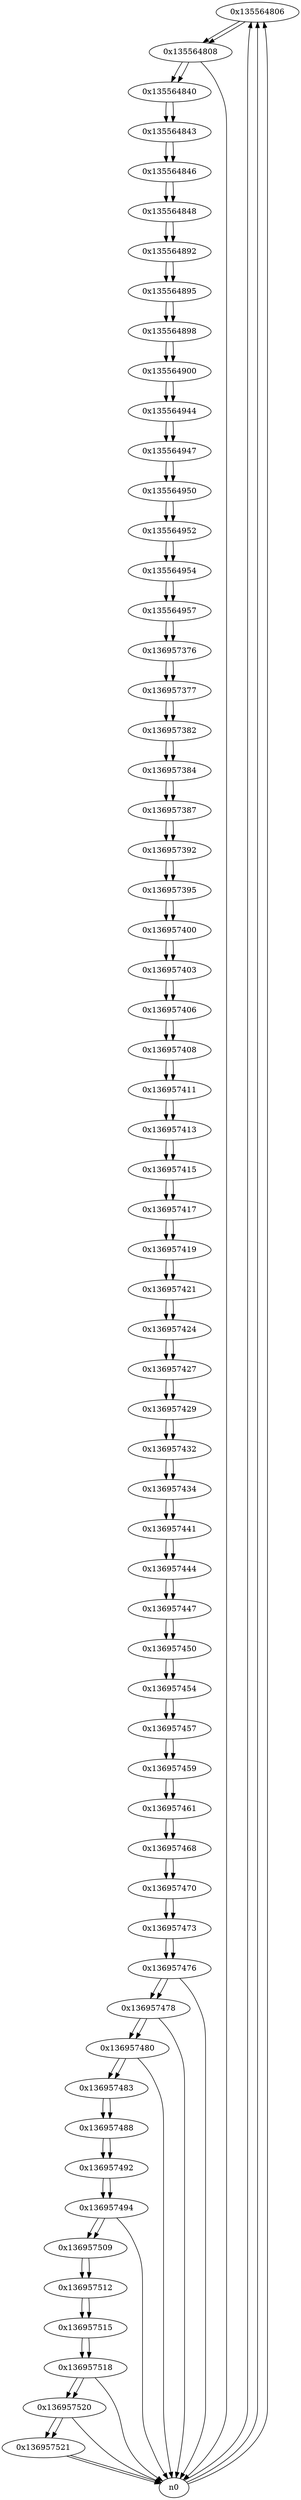digraph G{
/* nodes */
  n1 [label="0x135564806"]
  n2 [label="0x135564808"]
  n3 [label="0x135564840"]
  n4 [label="0x135564843"]
  n5 [label="0x135564846"]
  n6 [label="0x135564848"]
  n7 [label="0x135564892"]
  n8 [label="0x135564895"]
  n9 [label="0x135564898"]
  n10 [label="0x135564900"]
  n11 [label="0x135564944"]
  n12 [label="0x135564947"]
  n13 [label="0x135564950"]
  n14 [label="0x135564952"]
  n15 [label="0x135564954"]
  n16 [label="0x135564957"]
  n17 [label="0x136957376"]
  n18 [label="0x136957377"]
  n19 [label="0x136957382"]
  n20 [label="0x136957384"]
  n21 [label="0x136957387"]
  n22 [label="0x136957392"]
  n23 [label="0x136957395"]
  n24 [label="0x136957400"]
  n25 [label="0x136957403"]
  n26 [label="0x136957406"]
  n27 [label="0x136957408"]
  n28 [label="0x136957411"]
  n29 [label="0x136957413"]
  n30 [label="0x136957415"]
  n31 [label="0x136957417"]
  n32 [label="0x136957419"]
  n33 [label="0x136957421"]
  n34 [label="0x136957424"]
  n35 [label="0x136957427"]
  n36 [label="0x136957429"]
  n37 [label="0x136957432"]
  n38 [label="0x136957434"]
  n39 [label="0x136957441"]
  n40 [label="0x136957444"]
  n41 [label="0x136957447"]
  n42 [label="0x136957450"]
  n43 [label="0x136957454"]
  n44 [label="0x136957457"]
  n45 [label="0x136957459"]
  n46 [label="0x136957461"]
  n47 [label="0x136957468"]
  n48 [label="0x136957470"]
  n49 [label="0x136957473"]
  n50 [label="0x136957476"]
  n51 [label="0x136957478"]
  n52 [label="0x136957480"]
  n53 [label="0x136957483"]
  n54 [label="0x136957488"]
  n55 [label="0x136957492"]
  n56 [label="0x136957494"]
  n57 [label="0x136957509"]
  n58 [label="0x136957512"]
  n59 [label="0x136957515"]
  n60 [label="0x136957518"]
  n61 [label="0x136957520"]
  n62 [label="0x136957521"]
/* edges */
n1 -> n2;
n0 -> n1;
n0 -> n1;
n0 -> n1;
n2 -> n3;
n2 -> n0;
n1 -> n2;
n3 -> n4;
n2 -> n3;
n4 -> n5;
n3 -> n4;
n5 -> n6;
n4 -> n5;
n6 -> n7;
n5 -> n6;
n7 -> n8;
n6 -> n7;
n8 -> n9;
n7 -> n8;
n9 -> n10;
n8 -> n9;
n10 -> n11;
n9 -> n10;
n11 -> n12;
n10 -> n11;
n12 -> n13;
n11 -> n12;
n13 -> n14;
n12 -> n13;
n14 -> n15;
n13 -> n14;
n15 -> n16;
n14 -> n15;
n16 -> n17;
n15 -> n16;
n17 -> n18;
n16 -> n17;
n18 -> n19;
n17 -> n18;
n19 -> n20;
n18 -> n19;
n20 -> n21;
n19 -> n20;
n21 -> n22;
n20 -> n21;
n22 -> n23;
n21 -> n22;
n23 -> n24;
n22 -> n23;
n24 -> n25;
n23 -> n24;
n25 -> n26;
n24 -> n25;
n26 -> n27;
n25 -> n26;
n27 -> n28;
n26 -> n27;
n28 -> n29;
n27 -> n28;
n29 -> n30;
n28 -> n29;
n30 -> n31;
n29 -> n30;
n31 -> n32;
n30 -> n31;
n32 -> n33;
n31 -> n32;
n33 -> n34;
n32 -> n33;
n34 -> n35;
n33 -> n34;
n35 -> n36;
n34 -> n35;
n36 -> n37;
n35 -> n36;
n37 -> n38;
n36 -> n37;
n38 -> n39;
n37 -> n38;
n39 -> n40;
n38 -> n39;
n40 -> n41;
n39 -> n40;
n41 -> n42;
n40 -> n41;
n42 -> n43;
n41 -> n42;
n43 -> n44;
n42 -> n43;
n44 -> n45;
n43 -> n44;
n45 -> n46;
n44 -> n45;
n46 -> n47;
n45 -> n46;
n47 -> n48;
n46 -> n47;
n48 -> n49;
n47 -> n48;
n49 -> n50;
n48 -> n49;
n50 -> n51;
n50 -> n0;
n49 -> n50;
n51 -> n52;
n51 -> n0;
n50 -> n51;
n52 -> n53;
n52 -> n0;
n51 -> n52;
n53 -> n54;
n52 -> n53;
n54 -> n55;
n53 -> n54;
n55 -> n56;
n54 -> n55;
n56 -> n57;
n56 -> n0;
n55 -> n56;
n57 -> n58;
n56 -> n57;
n58 -> n59;
n57 -> n58;
n59 -> n60;
n58 -> n59;
n60 -> n61;
n60 -> n0;
n59 -> n60;
n61 -> n62;
n61 -> n0;
n60 -> n61;
n62 -> n0;
n62 -> n0;
n61 -> n62;
}

